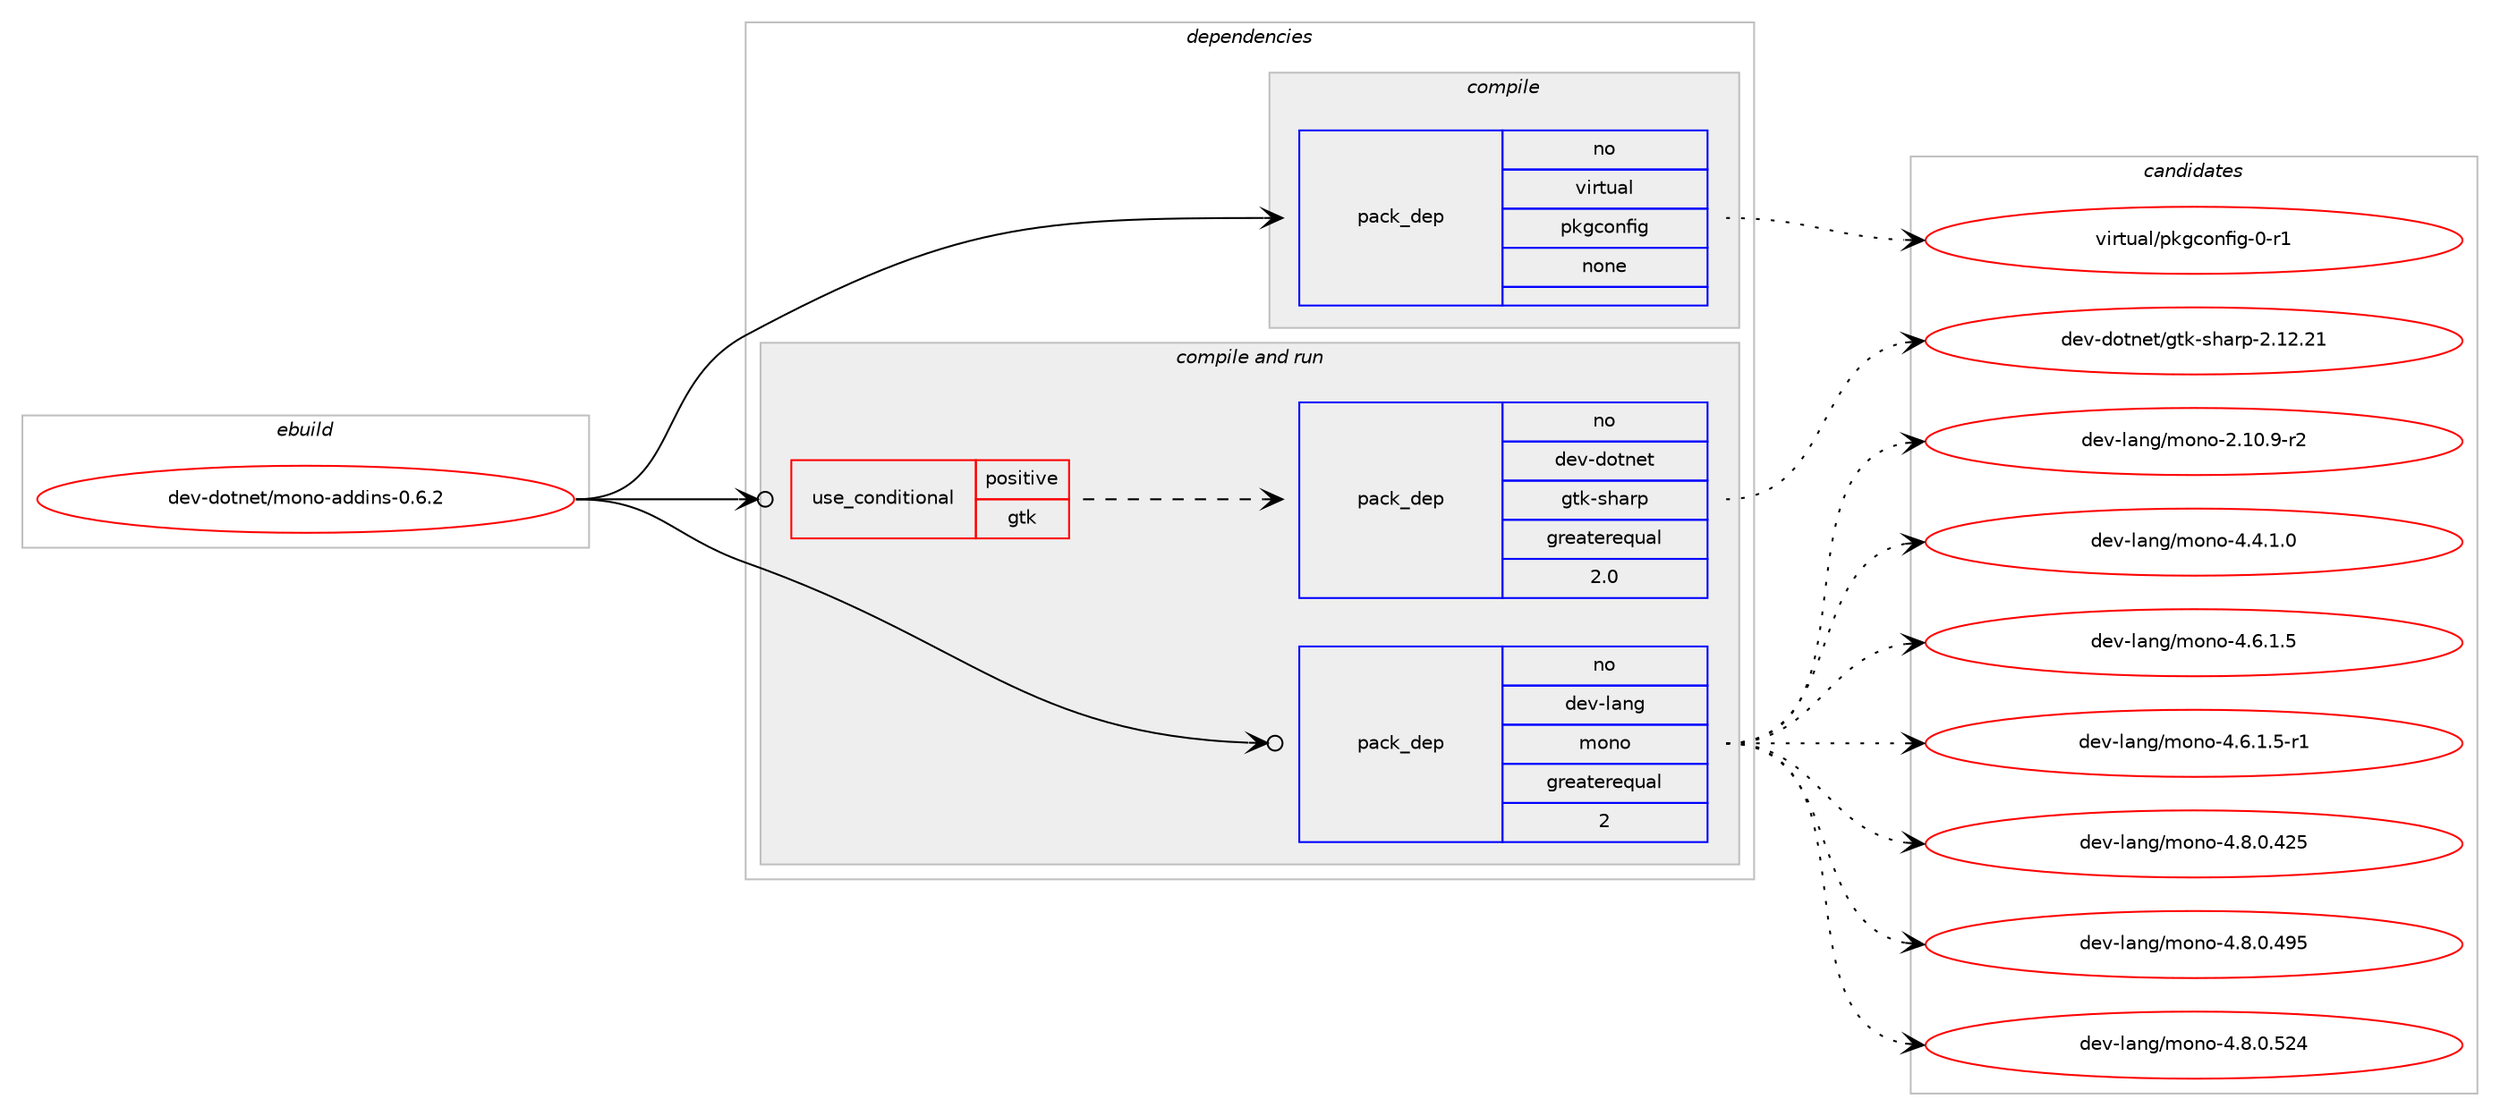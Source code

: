 digraph prolog {

# *************
# Graph options
# *************

newrank=true;
concentrate=true;
compound=true;
graph [rankdir=LR,fontname=Helvetica,fontsize=10,ranksep=1.5];#, ranksep=2.5, nodesep=0.2];
edge  [arrowhead=vee];
node  [fontname=Helvetica,fontsize=10];

# **********
# The ebuild
# **********

subgraph cluster_leftcol {
color=gray;
rank=same;
label=<<i>ebuild</i>>;
id [label="dev-dotnet/mono-addins-0.6.2", color=red, width=4, href="../dev-dotnet/mono-addins-0.6.2.svg"];
}

# ****************
# The dependencies
# ****************

subgraph cluster_midcol {
color=gray;
label=<<i>dependencies</i>>;
subgraph cluster_compile {
fillcolor="#eeeeee";
style=filled;
label=<<i>compile</i>>;
subgraph pack52514 {
dependency71578 [label=<<TABLE BORDER="0" CELLBORDER="1" CELLSPACING="0" CELLPADDING="4" WIDTH="220"><TR><TD ROWSPAN="6" CELLPADDING="30">pack_dep</TD></TR><TR><TD WIDTH="110">no</TD></TR><TR><TD>virtual</TD></TR><TR><TD>pkgconfig</TD></TR><TR><TD>none</TD></TR><TR><TD></TD></TR></TABLE>>, shape=none, color=blue];
}
id:e -> dependency71578:w [weight=20,style="solid",arrowhead="vee"];
}
subgraph cluster_compileandrun {
fillcolor="#eeeeee";
style=filled;
label=<<i>compile and run</i>>;
subgraph cond17473 {
dependency71579 [label=<<TABLE BORDER="0" CELLBORDER="1" CELLSPACING="0" CELLPADDING="4"><TR><TD ROWSPAN="3" CELLPADDING="10">use_conditional</TD></TR><TR><TD>positive</TD></TR><TR><TD>gtk</TD></TR></TABLE>>, shape=none, color=red];
subgraph pack52515 {
dependency71580 [label=<<TABLE BORDER="0" CELLBORDER="1" CELLSPACING="0" CELLPADDING="4" WIDTH="220"><TR><TD ROWSPAN="6" CELLPADDING="30">pack_dep</TD></TR><TR><TD WIDTH="110">no</TD></TR><TR><TD>dev-dotnet</TD></TR><TR><TD>gtk-sharp</TD></TR><TR><TD>greaterequal</TD></TR><TR><TD>2.0</TD></TR></TABLE>>, shape=none, color=blue];
}
dependency71579:e -> dependency71580:w [weight=20,style="dashed",arrowhead="vee"];
}
id:e -> dependency71579:w [weight=20,style="solid",arrowhead="odotvee"];
subgraph pack52516 {
dependency71581 [label=<<TABLE BORDER="0" CELLBORDER="1" CELLSPACING="0" CELLPADDING="4" WIDTH="220"><TR><TD ROWSPAN="6" CELLPADDING="30">pack_dep</TD></TR><TR><TD WIDTH="110">no</TD></TR><TR><TD>dev-lang</TD></TR><TR><TD>mono</TD></TR><TR><TD>greaterequal</TD></TR><TR><TD>2</TD></TR></TABLE>>, shape=none, color=blue];
}
id:e -> dependency71581:w [weight=20,style="solid",arrowhead="odotvee"];
}
subgraph cluster_run {
fillcolor="#eeeeee";
style=filled;
label=<<i>run</i>>;
}
}

# **************
# The candidates
# **************

subgraph cluster_choices {
rank=same;
color=gray;
label=<<i>candidates</i>>;

subgraph choice52514 {
color=black;
nodesep=1;
choice11810511411611797108471121071039911111010210510345484511449 [label="virtual/pkgconfig-0-r1", color=red, width=4,href="../virtual/pkgconfig-0-r1.svg"];
dependency71578:e -> choice11810511411611797108471121071039911111010210510345484511449:w [style=dotted,weight="100"];
}
subgraph choice52515 {
color=black;
nodesep=1;
choice100101118451001111161101011164710311610745115104971141124550464950465049 [label="dev-dotnet/gtk-sharp-2.12.21", color=red, width=4,href="../dev-dotnet/gtk-sharp-2.12.21.svg"];
dependency71580:e -> choice100101118451001111161101011164710311610745115104971141124550464950465049:w [style=dotted,weight="100"];
}
subgraph choice52516 {
color=black;
nodesep=1;
choice100101118451089711010347109111110111455046494846574511450 [label="dev-lang/mono-2.10.9-r2", color=red, width=4,href="../dev-lang/mono-2.10.9-r2.svg"];
choice1001011184510897110103471091111101114552465246494648 [label="dev-lang/mono-4.4.1.0", color=red, width=4,href="../dev-lang/mono-4.4.1.0.svg"];
choice1001011184510897110103471091111101114552465446494653 [label="dev-lang/mono-4.6.1.5", color=red, width=4,href="../dev-lang/mono-4.6.1.5.svg"];
choice10010111845108971101034710911111011145524654464946534511449 [label="dev-lang/mono-4.6.1.5-r1", color=red, width=4,href="../dev-lang/mono-4.6.1.5-r1.svg"];
choice10010111845108971101034710911111011145524656464846525053 [label="dev-lang/mono-4.8.0.425", color=red, width=4,href="../dev-lang/mono-4.8.0.425.svg"];
choice10010111845108971101034710911111011145524656464846525753 [label="dev-lang/mono-4.8.0.495", color=red, width=4,href="../dev-lang/mono-4.8.0.495.svg"];
choice10010111845108971101034710911111011145524656464846535052 [label="dev-lang/mono-4.8.0.524", color=red, width=4,href="../dev-lang/mono-4.8.0.524.svg"];
dependency71581:e -> choice100101118451089711010347109111110111455046494846574511450:w [style=dotted,weight="100"];
dependency71581:e -> choice1001011184510897110103471091111101114552465246494648:w [style=dotted,weight="100"];
dependency71581:e -> choice1001011184510897110103471091111101114552465446494653:w [style=dotted,weight="100"];
dependency71581:e -> choice10010111845108971101034710911111011145524654464946534511449:w [style=dotted,weight="100"];
dependency71581:e -> choice10010111845108971101034710911111011145524656464846525053:w [style=dotted,weight="100"];
dependency71581:e -> choice10010111845108971101034710911111011145524656464846525753:w [style=dotted,weight="100"];
dependency71581:e -> choice10010111845108971101034710911111011145524656464846535052:w [style=dotted,weight="100"];
}
}

}
